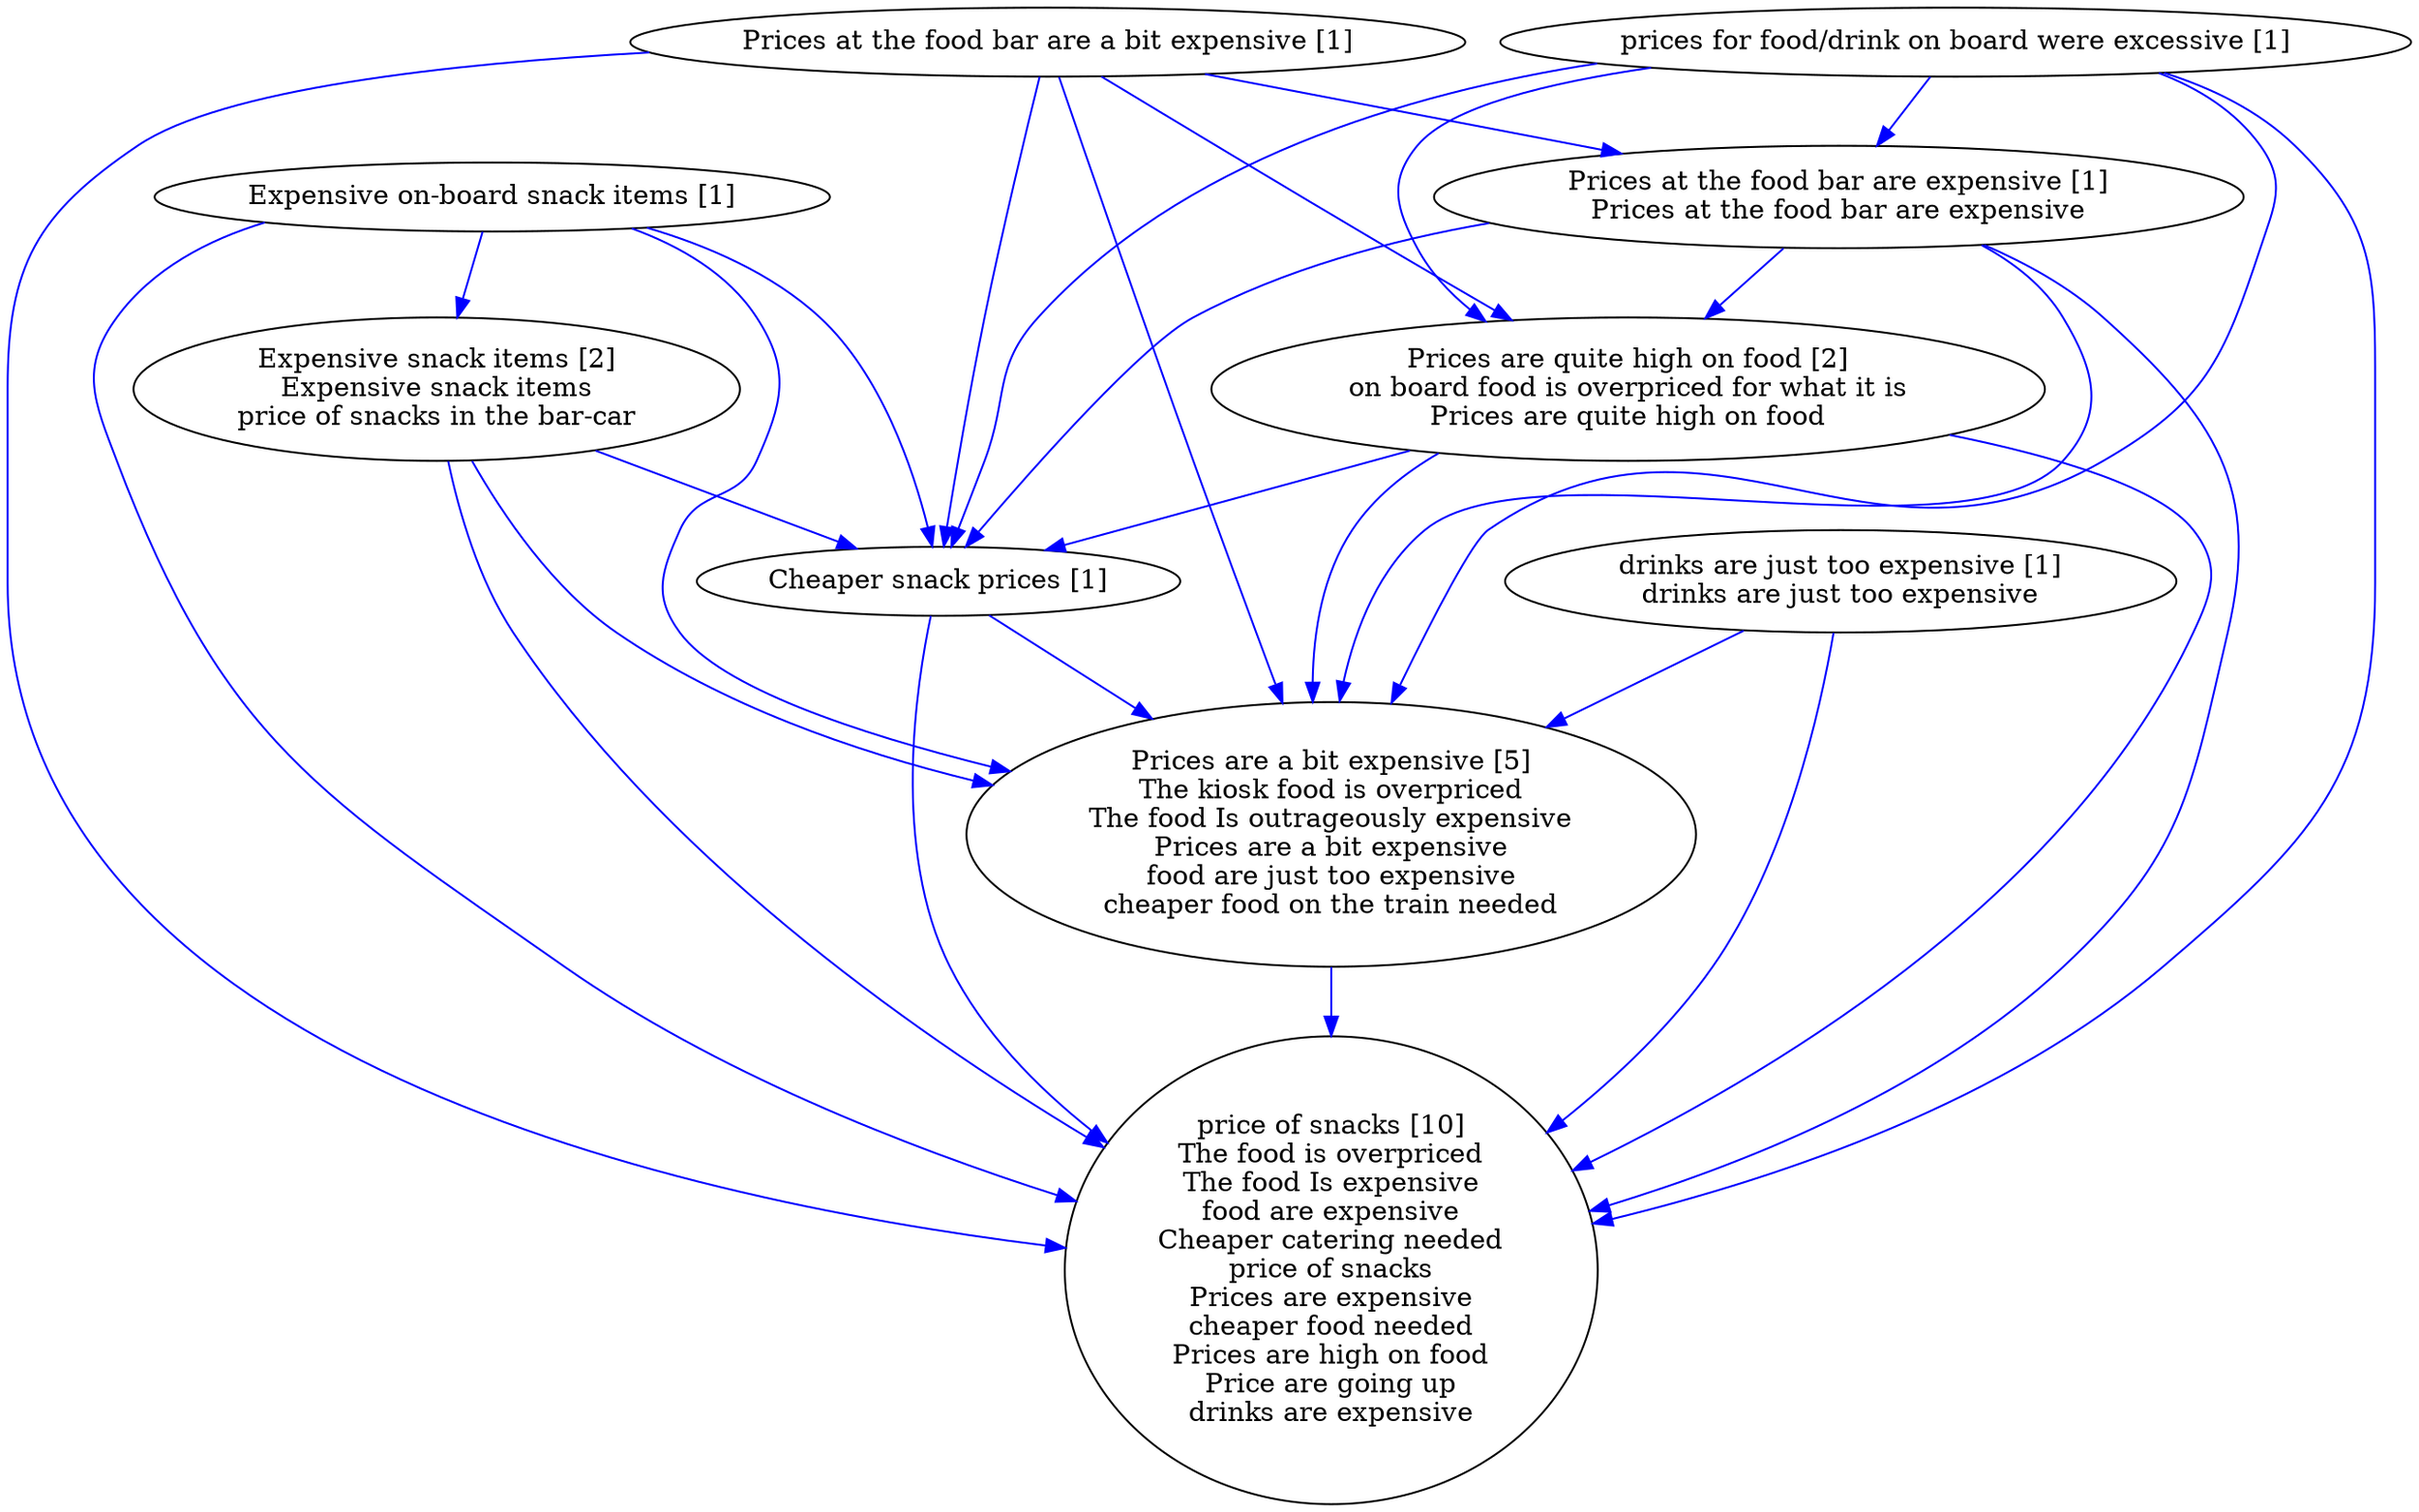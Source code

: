 digraph collapsedGraph {
"Prices are a bit expensive [5]\nThe kiosk food is overpriced\nThe food Is outrageously expensive\nPrices are a bit expensive\nfood are just too expensive\ncheaper food on the train needed""Expensive snack items [2]\nExpensive snack items\nprice of snacks in the bar-car""price of snacks [10]\nThe food is overpriced\nThe food Is expensive\nfood are expensive\nCheaper catering needed\nprice of snacks\nPrices are expensive\ncheaper food needed\nPrices are high on food\nPrice are going up\ndrinks are expensive""Prices are quite high on food [2]\non board food is overpriced for what it is\nPrices are quite high on food""Cheaper snack prices [1]""Expensive on-board snack items [1]""Prices at the food bar are a bit expensive [1]""Prices at the food bar are expensive [1]\nPrices at the food bar are expensive""drinks are just too expensive [1]\ndrinks are just too expensive""prices for food/drink on board were excessive [1]""Prices are quite high on food [2]\non board food is overpriced for what it is\nPrices are quite high on food" -> "price of snacks [10]\nThe food is overpriced\nThe food Is expensive\nfood are expensive\nCheaper catering needed\nprice of snacks\nPrices are expensive\ncheaper food needed\nPrices are high on food\nPrice are going up\ndrinks are expensive" [color=blue]
"Cheaper snack prices [1]" -> "price of snacks [10]\nThe food is overpriced\nThe food Is expensive\nfood are expensive\nCheaper catering needed\nprice of snacks\nPrices are expensive\ncheaper food needed\nPrices are high on food\nPrice are going up\ndrinks are expensive" [color=blue]
"prices for food/drink on board were excessive [1]" -> "Prices are quite high on food [2]\non board food is overpriced for what it is\nPrices are quite high on food" [color=blue]
"prices for food/drink on board were excessive [1]" -> "Cheaper snack prices [1]" [color=blue]
"prices for food/drink on board were excessive [1]" -> "Prices are a bit expensive [5]\nThe kiosk food is overpriced\nThe food Is outrageously expensive\nPrices are a bit expensive\nfood are just too expensive\ncheaper food on the train needed" [color=blue]
"Prices at the food bar are expensive [1]\nPrices at the food bar are expensive" -> "Prices are quite high on food [2]\non board food is overpriced for what it is\nPrices are quite high on food" [color=blue]
"Prices at the food bar are expensive [1]\nPrices at the food bar are expensive" -> "Cheaper snack prices [1]" [color=blue]
"drinks are just too expensive [1]\ndrinks are just too expensive" -> "Prices are a bit expensive [5]\nThe kiosk food is overpriced\nThe food Is outrageously expensive\nPrices are a bit expensive\nfood are just too expensive\ncheaper food on the train needed" [color=blue]
"Prices at the food bar are expensive [1]\nPrices at the food bar are expensive" -> "price of snacks [10]\nThe food is overpriced\nThe food Is expensive\nfood are expensive\nCheaper catering needed\nprice of snacks\nPrices are expensive\ncheaper food needed\nPrices are high on food\nPrice are going up\ndrinks are expensive" [color=blue]
"Prices at the food bar are a bit expensive [1]" -> "price of snacks [10]\nThe food is overpriced\nThe food Is expensive\nfood are expensive\nCheaper catering needed\nprice of snacks\nPrices are expensive\ncheaper food needed\nPrices are high on food\nPrice are going up\ndrinks are expensive" [color=blue]
"Prices are quite high on food [2]\non board food is overpriced for what it is\nPrices are quite high on food" -> "Cheaper snack prices [1]" [color=blue]
"Prices at the food bar are a bit expensive [1]" -> "Prices are a bit expensive [5]\nThe kiosk food is overpriced\nThe food Is outrageously expensive\nPrices are a bit expensive\nfood are just too expensive\ncheaper food on the train needed" [color=blue]
"Prices are quite high on food [2]\non board food is overpriced for what it is\nPrices are quite high on food" -> "Prices are a bit expensive [5]\nThe kiosk food is overpriced\nThe food Is outrageously expensive\nPrices are a bit expensive\nfood are just too expensive\ncheaper food on the train needed" [color=blue]
"Prices are a bit expensive [5]\nThe kiosk food is overpriced\nThe food Is outrageously expensive\nPrices are a bit expensive\nfood are just too expensive\ncheaper food on the train needed" -> "price of snacks [10]\nThe food is overpriced\nThe food Is expensive\nfood are expensive\nCheaper catering needed\nprice of snacks\nPrices are expensive\ncheaper food needed\nPrices are high on food\nPrice are going up\ndrinks are expensive" [color=blue]
"Expensive on-board snack items [1]" -> "price of snacks [10]\nThe food is overpriced\nThe food Is expensive\nfood are expensive\nCheaper catering needed\nprice of snacks\nPrices are expensive\ncheaper food needed\nPrices are high on food\nPrice are going up\ndrinks are expensive" [color=blue]
"Expensive on-board snack items [1]" -> "Cheaper snack prices [1]" [color=blue]
"drinks are just too expensive [1]\ndrinks are just too expensive" -> "price of snacks [10]\nThe food is overpriced\nThe food Is expensive\nfood are expensive\nCheaper catering needed\nprice of snacks\nPrices are expensive\ncheaper food needed\nPrices are high on food\nPrice are going up\ndrinks are expensive" [color=blue]
"Prices at the food bar are a bit expensive [1]" -> "Prices are quite high on food [2]\non board food is overpriced for what it is\nPrices are quite high on food" [color=blue]
"Prices at the food bar are a bit expensive [1]" -> "Cheaper snack prices [1]" [color=blue]
"prices for food/drink on board were excessive [1]" -> "Prices at the food bar are expensive [1]\nPrices at the food bar are expensive" [color=blue]
"prices for food/drink on board were excessive [1]" -> "price of snacks [10]\nThe food is overpriced\nThe food Is expensive\nfood are expensive\nCheaper catering needed\nprice of snacks\nPrices are expensive\ncheaper food needed\nPrices are high on food\nPrice are going up\ndrinks are expensive" [color=blue]
"Expensive on-board snack items [1]" -> "Prices are a bit expensive [5]\nThe kiosk food is overpriced\nThe food Is outrageously expensive\nPrices are a bit expensive\nfood are just too expensive\ncheaper food on the train needed" [color=blue]
"Expensive snack items [2]\nExpensive snack items\nprice of snacks in the bar-car" -> "Cheaper snack prices [1]" [color=blue]
"Expensive snack items [2]\nExpensive snack items\nprice of snacks in the bar-car" -> "price of snacks [10]\nThe food is overpriced\nThe food Is expensive\nfood are expensive\nCheaper catering needed\nprice of snacks\nPrices are expensive\ncheaper food needed\nPrices are high on food\nPrice are going up\ndrinks are expensive" [color=blue]
"Expensive on-board snack items [1]" -> "Expensive snack items [2]\nExpensive snack items\nprice of snacks in the bar-car" [color=blue]
"Prices at the food bar are a bit expensive [1]" -> "Prices at the food bar are expensive [1]\nPrices at the food bar are expensive" [color=blue]
"Cheaper snack prices [1]" -> "Prices are a bit expensive [5]\nThe kiosk food is overpriced\nThe food Is outrageously expensive\nPrices are a bit expensive\nfood are just too expensive\ncheaper food on the train needed" [color=blue]
"Prices at the food bar are expensive [1]\nPrices at the food bar are expensive" -> "Prices are a bit expensive [5]\nThe kiosk food is overpriced\nThe food Is outrageously expensive\nPrices are a bit expensive\nfood are just too expensive\ncheaper food on the train needed" [color=blue]
"Expensive snack items [2]\nExpensive snack items\nprice of snacks in the bar-car" -> "Prices are a bit expensive [5]\nThe kiosk food is overpriced\nThe food Is outrageously expensive\nPrices are a bit expensive\nfood are just too expensive\ncheaper food on the train needed" [color=blue]
}